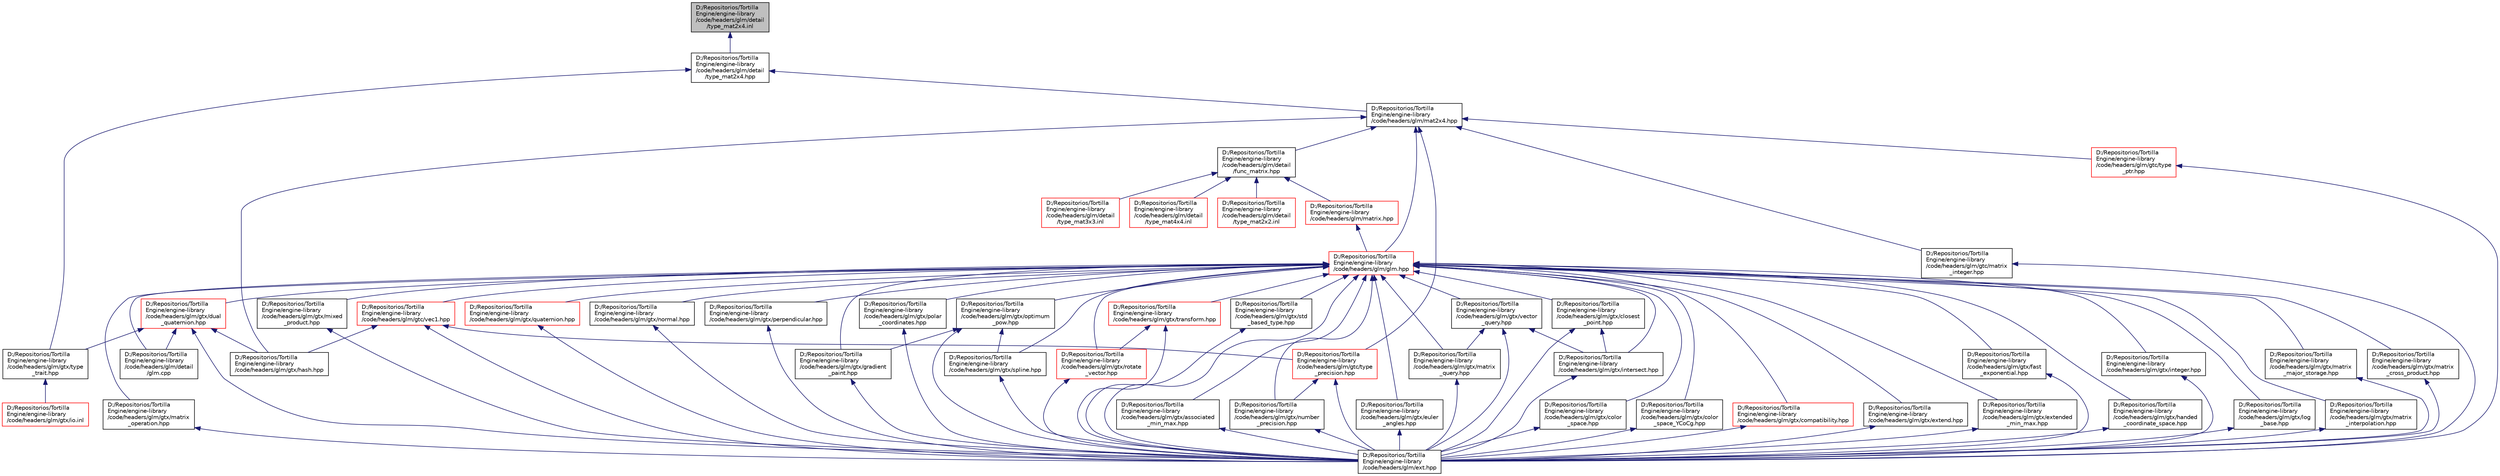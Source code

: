 digraph "D:/Repositorios/TortillaEngine/engine-library/code/headers/glm/detail/type_mat2x4.inl"
{
 // LATEX_PDF_SIZE
  edge [fontname="Helvetica",fontsize="10",labelfontname="Helvetica",labelfontsize="10"];
  node [fontname="Helvetica",fontsize="10",shape=record];
  Node1 [label="D:/Repositorios/Tortilla\lEngine/engine-library\l/code/headers/glm/detail\l/type_mat2x4.inl",height=0.2,width=0.4,color="black", fillcolor="grey75", style="filled", fontcolor="black",tooltip=" "];
  Node1 -> Node2 [dir="back",color="midnightblue",fontsize="10",style="solid",fontname="Helvetica"];
  Node2 [label="D:/Repositorios/Tortilla\lEngine/engine-library\l/code/headers/glm/detail\l/type_mat2x4.hpp",height=0.2,width=0.4,color="black", fillcolor="white", style="filled",URL="$type__mat2x4_8hpp.html",tooltip=" "];
  Node2 -> Node3 [dir="back",color="midnightblue",fontsize="10",style="solid",fontname="Helvetica"];
  Node3 [label="D:/Repositorios/Tortilla\lEngine/engine-library\l/code/headers/glm/mat2x4.hpp",height=0.2,width=0.4,color="black", fillcolor="white", style="filled",URL="$mat2x4_8hpp.html",tooltip=" "];
  Node3 -> Node4 [dir="back",color="midnightblue",fontsize="10",style="solid",fontname="Helvetica"];
  Node4 [label="D:/Repositorios/Tortilla\lEngine/engine-library\l/code/headers/glm/detail\l/func_matrix.hpp",height=0.2,width=0.4,color="black", fillcolor="white", style="filled",URL="$func__matrix_8hpp.html",tooltip=" "];
  Node4 -> Node5 [dir="back",color="midnightblue",fontsize="10",style="solid",fontname="Helvetica"];
  Node5 [label="D:/Repositorios/Tortilla\lEngine/engine-library\l/code/headers/glm/detail\l/type_mat2x2.inl",height=0.2,width=0.4,color="red", fillcolor="white", style="filled",URL="$type__mat2x2_8inl.html",tooltip=" "];
  Node4 -> Node94 [dir="back",color="midnightblue",fontsize="10",style="solid",fontname="Helvetica"];
  Node94 [label="D:/Repositorios/Tortilla\lEngine/engine-library\l/code/headers/glm/detail\l/type_mat3x3.inl",height=0.2,width=0.4,color="red", fillcolor="white", style="filled",URL="$type__mat3x3_8inl.html",tooltip=" "];
  Node4 -> Node103 [dir="back",color="midnightblue",fontsize="10",style="solid",fontname="Helvetica"];
  Node103 [label="D:/Repositorios/Tortilla\lEngine/engine-library\l/code/headers/glm/detail\l/type_mat4x4.inl",height=0.2,width=0.4,color="red", fillcolor="white", style="filled",URL="$type__mat4x4_8inl.html",tooltip=" "];
  Node4 -> Node107 [dir="back",color="midnightblue",fontsize="10",style="solid",fontname="Helvetica"];
  Node107 [label="D:/Repositorios/Tortilla\lEngine/engine-library\l/code/headers/glm/matrix.hpp",height=0.2,width=0.4,color="red", fillcolor="white", style="filled",URL="$matrix_8hpp.html",tooltip=" "];
  Node107 -> Node8 [dir="back",color="midnightblue",fontsize="10",style="solid",fontname="Helvetica"];
  Node8 [label="D:/Repositorios/Tortilla\lEngine/engine-library\l/code/headers/glm/glm.hpp",height=0.2,width=0.4,color="red", fillcolor="white", style="filled",URL="$glm_8hpp.html",tooltip=" "];
  Node8 -> Node9 [dir="back",color="midnightblue",fontsize="10",style="solid",fontname="Helvetica"];
  Node9 [label="D:/Repositorios/Tortilla\lEngine/engine-library\l/code/headers/glm/detail\l/glm.cpp",height=0.2,width=0.4,color="black", fillcolor="white", style="filled",URL="$glm_8cpp.html",tooltip=" "];
  Node8 -> Node10 [dir="back",color="midnightblue",fontsize="10",style="solid",fontname="Helvetica"];
  Node10 [label="D:/Repositorios/Tortilla\lEngine/engine-library\l/code/headers/glm/ext.hpp",height=0.2,width=0.4,color="black", fillcolor="white", style="filled",URL="$ext_8hpp.html",tooltip=" "];
  Node8 -> Node11 [dir="back",color="midnightblue",fontsize="10",style="solid",fontname="Helvetica"];
  Node11 [label="D:/Repositorios/Tortilla\lEngine/engine-library\l/code/headers/glm/gtc/vec1.hpp",height=0.2,width=0.4,color="red", fillcolor="white", style="filled",URL="$vec1_8hpp.html",tooltip=" "];
  Node11 -> Node12 [dir="back",color="midnightblue",fontsize="10",style="solid",fontname="Helvetica"];
  Node12 [label="D:/Repositorios/Tortilla\lEngine/engine-library\l/code/headers/glm/gtc/type\l_precision.hpp",height=0.2,width=0.4,color="red", fillcolor="white", style="filled",URL="$type__precision_8hpp.html",tooltip=" "];
  Node12 -> Node10 [dir="back",color="midnightblue",fontsize="10",style="solid",fontname="Helvetica"];
  Node12 -> Node14 [dir="back",color="midnightblue",fontsize="10",style="solid",fontname="Helvetica"];
  Node14 [label="D:/Repositorios/Tortilla\lEngine/engine-library\l/code/headers/glm/gtx/number\l_precision.hpp",height=0.2,width=0.4,color="black", fillcolor="white", style="filled",URL="$number__precision_8hpp.html",tooltip=" "];
  Node14 -> Node10 [dir="back",color="midnightblue",fontsize="10",style="solid",fontname="Helvetica"];
  Node11 -> Node10 [dir="back",color="midnightblue",fontsize="10",style="solid",fontname="Helvetica"];
  Node11 -> Node20 [dir="back",color="midnightblue",fontsize="10",style="solid",fontname="Helvetica"];
  Node20 [label="D:/Repositorios/Tortilla\lEngine/engine-library\l/code/headers/glm/gtx/hash.hpp",height=0.2,width=0.4,color="black", fillcolor="white", style="filled",URL="$hash_8hpp.html",tooltip=" "];
  Node8 -> Node22 [dir="back",color="midnightblue",fontsize="10",style="solid",fontname="Helvetica"];
  Node22 [label="D:/Repositorios/Tortilla\lEngine/engine-library\l/code/headers/glm/gtx/associated\l_min_max.hpp",height=0.2,width=0.4,color="black", fillcolor="white", style="filled",URL="$associated__min__max_8hpp.html",tooltip=" "];
  Node22 -> Node10 [dir="back",color="midnightblue",fontsize="10",style="solid",fontname="Helvetica"];
  Node8 -> Node23 [dir="back",color="midnightblue",fontsize="10",style="solid",fontname="Helvetica"];
  Node23 [label="D:/Repositorios/Tortilla\lEngine/engine-library\l/code/headers/glm/gtx/closest\l_point.hpp",height=0.2,width=0.4,color="black", fillcolor="white", style="filled",URL="$closest__point_8hpp.html",tooltip=" "];
  Node23 -> Node10 [dir="back",color="midnightblue",fontsize="10",style="solid",fontname="Helvetica"];
  Node23 -> Node24 [dir="back",color="midnightblue",fontsize="10",style="solid",fontname="Helvetica"];
  Node24 [label="D:/Repositorios/Tortilla\lEngine/engine-library\l/code/headers/glm/gtx/intersect.hpp",height=0.2,width=0.4,color="black", fillcolor="white", style="filled",URL="$intersect_8hpp.html",tooltip=" "];
  Node24 -> Node10 [dir="back",color="midnightblue",fontsize="10",style="solid",fontname="Helvetica"];
  Node8 -> Node25 [dir="back",color="midnightblue",fontsize="10",style="solid",fontname="Helvetica"];
  Node25 [label="D:/Repositorios/Tortilla\lEngine/engine-library\l/code/headers/glm/gtx/color\l_space.hpp",height=0.2,width=0.4,color="black", fillcolor="white", style="filled",URL="$gtx_2color__space_8hpp.html",tooltip=" "];
  Node25 -> Node10 [dir="back",color="midnightblue",fontsize="10",style="solid",fontname="Helvetica"];
  Node8 -> Node26 [dir="back",color="midnightblue",fontsize="10",style="solid",fontname="Helvetica"];
  Node26 [label="D:/Repositorios/Tortilla\lEngine/engine-library\l/code/headers/glm/gtx/color\l_space_YCoCg.hpp",height=0.2,width=0.4,color="black", fillcolor="white", style="filled",URL="$color__space___y_co_cg_8hpp.html",tooltip=" "];
  Node26 -> Node10 [dir="back",color="midnightblue",fontsize="10",style="solid",fontname="Helvetica"];
  Node8 -> Node27 [dir="back",color="midnightblue",fontsize="10",style="solid",fontname="Helvetica"];
  Node27 [label="D:/Repositorios/Tortilla\lEngine/engine-library\l/code/headers/glm/gtx/compatibility.hpp",height=0.2,width=0.4,color="red", fillcolor="white", style="filled",URL="$compatibility_8hpp.html",tooltip=" "];
  Node27 -> Node10 [dir="back",color="midnightblue",fontsize="10",style="solid",fontname="Helvetica"];
  Node8 -> Node30 [dir="back",color="midnightblue",fontsize="10",style="solid",fontname="Helvetica"];
  Node30 [label="D:/Repositorios/Tortilla\lEngine/engine-library\l/code/headers/glm/gtx/dual\l_quaternion.hpp",height=0.2,width=0.4,color="red", fillcolor="white", style="filled",URL="$dual__quaternion_8hpp.html",tooltip=" "];
  Node30 -> Node9 [dir="back",color="midnightblue",fontsize="10",style="solid",fontname="Helvetica"];
  Node30 -> Node10 [dir="back",color="midnightblue",fontsize="10",style="solid",fontname="Helvetica"];
  Node30 -> Node20 [dir="back",color="midnightblue",fontsize="10",style="solid",fontname="Helvetica"];
  Node30 -> Node31 [dir="back",color="midnightblue",fontsize="10",style="solid",fontname="Helvetica"];
  Node31 [label="D:/Repositorios/Tortilla\lEngine/engine-library\l/code/headers/glm/gtx/type\l_trait.hpp",height=0.2,width=0.4,color="black", fillcolor="white", style="filled",URL="$type__trait_8hpp.html",tooltip=" "];
  Node31 -> Node32 [dir="back",color="midnightblue",fontsize="10",style="solid",fontname="Helvetica"];
  Node32 [label="D:/Repositorios/Tortilla\lEngine/engine-library\l/code/headers/glm/gtx/io.inl",height=0.2,width=0.4,color="red", fillcolor="white", style="filled",URL="$io_8inl.html",tooltip=" "];
  Node8 -> Node29 [dir="back",color="midnightblue",fontsize="10",style="solid",fontname="Helvetica"];
  Node29 [label="D:/Repositorios/Tortilla\lEngine/engine-library\l/code/headers/glm/gtx/euler\l_angles.hpp",height=0.2,width=0.4,color="black", fillcolor="white", style="filled",URL="$euler__angles_8hpp.html",tooltip=" "];
  Node29 -> Node10 [dir="back",color="midnightblue",fontsize="10",style="solid",fontname="Helvetica"];
  Node8 -> Node34 [dir="back",color="midnightblue",fontsize="10",style="solid",fontname="Helvetica"];
  Node34 [label="D:/Repositorios/Tortilla\lEngine/engine-library\l/code/headers/glm/gtx/extend.hpp",height=0.2,width=0.4,color="black", fillcolor="white", style="filled",URL="$extend_8hpp.html",tooltip=" "];
  Node34 -> Node10 [dir="back",color="midnightblue",fontsize="10",style="solid",fontname="Helvetica"];
  Node8 -> Node35 [dir="back",color="midnightblue",fontsize="10",style="solid",fontname="Helvetica"];
  Node35 [label="D:/Repositorios/Tortilla\lEngine/engine-library\l/code/headers/glm/gtx/extended\l_min_max.hpp",height=0.2,width=0.4,color="black", fillcolor="white", style="filled",URL="$extended__min__max_8hpp.html",tooltip=" "];
  Node35 -> Node10 [dir="back",color="midnightblue",fontsize="10",style="solid",fontname="Helvetica"];
  Node8 -> Node36 [dir="back",color="midnightblue",fontsize="10",style="solid",fontname="Helvetica"];
  Node36 [label="D:/Repositorios/Tortilla\lEngine/engine-library\l/code/headers/glm/gtx/fast\l_exponential.hpp",height=0.2,width=0.4,color="black", fillcolor="white", style="filled",URL="$fast__exponential_8hpp.html",tooltip=" "];
  Node36 -> Node10 [dir="back",color="midnightblue",fontsize="10",style="solid",fontname="Helvetica"];
  Node8 -> Node37 [dir="back",color="midnightblue",fontsize="10",style="solid",fontname="Helvetica"];
  Node37 [label="D:/Repositorios/Tortilla\lEngine/engine-library\l/code/headers/glm/gtx/gradient\l_paint.hpp",height=0.2,width=0.4,color="black", fillcolor="white", style="filled",URL="$gradient__paint_8hpp.html",tooltip=" "];
  Node37 -> Node10 [dir="back",color="midnightblue",fontsize="10",style="solid",fontname="Helvetica"];
  Node8 -> Node38 [dir="back",color="midnightblue",fontsize="10",style="solid",fontname="Helvetica"];
  Node38 [label="D:/Repositorios/Tortilla\lEngine/engine-library\l/code/headers/glm/gtx/optimum\l_pow.hpp",height=0.2,width=0.4,color="black", fillcolor="white", style="filled",URL="$optimum__pow_8hpp.html",tooltip=" "];
  Node38 -> Node37 [dir="back",color="midnightblue",fontsize="10",style="solid",fontname="Helvetica"];
  Node38 -> Node10 [dir="back",color="midnightblue",fontsize="10",style="solid",fontname="Helvetica"];
  Node38 -> Node39 [dir="back",color="midnightblue",fontsize="10",style="solid",fontname="Helvetica"];
  Node39 [label="D:/Repositorios/Tortilla\lEngine/engine-library\l/code/headers/glm/gtx/spline.hpp",height=0.2,width=0.4,color="black", fillcolor="white", style="filled",URL="$spline_8hpp.html",tooltip=" "];
  Node39 -> Node10 [dir="back",color="midnightblue",fontsize="10",style="solid",fontname="Helvetica"];
  Node8 -> Node40 [dir="back",color="midnightblue",fontsize="10",style="solid",fontname="Helvetica"];
  Node40 [label="D:/Repositorios/Tortilla\lEngine/engine-library\l/code/headers/glm/gtx/handed\l_coordinate_space.hpp",height=0.2,width=0.4,color="black", fillcolor="white", style="filled",URL="$handed__coordinate__space_8hpp.html",tooltip=" "];
  Node40 -> Node10 [dir="back",color="midnightblue",fontsize="10",style="solid",fontname="Helvetica"];
  Node8 -> Node41 [dir="back",color="midnightblue",fontsize="10",style="solid",fontname="Helvetica"];
  Node41 [label="D:/Repositorios/Tortilla\lEngine/engine-library\l/code/headers/glm/gtx/integer.hpp",height=0.2,width=0.4,color="black", fillcolor="white", style="filled",URL="$gtx_2integer_8hpp.html",tooltip=" "];
  Node41 -> Node10 [dir="back",color="midnightblue",fontsize="10",style="solid",fontname="Helvetica"];
  Node8 -> Node24 [dir="back",color="midnightblue",fontsize="10",style="solid",fontname="Helvetica"];
  Node8 -> Node42 [dir="back",color="midnightblue",fontsize="10",style="solid",fontname="Helvetica"];
  Node42 [label="D:/Repositorios/Tortilla\lEngine/engine-library\l/code/headers/glm/gtx/vector\l_query.hpp",height=0.2,width=0.4,color="black", fillcolor="white", style="filled",URL="$vector__query_8hpp.html",tooltip=" "];
  Node42 -> Node24 [dir="back",color="midnightblue",fontsize="10",style="solid",fontname="Helvetica"];
  Node42 -> Node43 [dir="back",color="midnightblue",fontsize="10",style="solid",fontname="Helvetica"];
  Node43 [label="D:/Repositorios/Tortilla\lEngine/engine-library\l/code/headers/glm/gtx/matrix\l_query.hpp",height=0.2,width=0.4,color="black", fillcolor="white", style="filled",URL="$matrix__query_8hpp.html",tooltip=" "];
  Node43 -> Node10 [dir="back",color="midnightblue",fontsize="10",style="solid",fontname="Helvetica"];
  Node42 -> Node10 [dir="back",color="midnightblue",fontsize="10",style="solid",fontname="Helvetica"];
  Node8 -> Node44 [dir="back",color="midnightblue",fontsize="10",style="solid",fontname="Helvetica"];
  Node44 [label="D:/Repositorios/Tortilla\lEngine/engine-library\l/code/headers/glm/gtx/log\l_base.hpp",height=0.2,width=0.4,color="black", fillcolor="white", style="filled",URL="$log__base_8hpp.html",tooltip=" "];
  Node44 -> Node10 [dir="back",color="midnightblue",fontsize="10",style="solid",fontname="Helvetica"];
  Node8 -> Node45 [dir="back",color="midnightblue",fontsize="10",style="solid",fontname="Helvetica"];
  Node45 [label="D:/Repositorios/Tortilla\lEngine/engine-library\l/code/headers/glm/gtx/matrix\l_cross_product.hpp",height=0.2,width=0.4,color="black", fillcolor="white", style="filled",URL="$matrix__cross__product_8hpp.html",tooltip=" "];
  Node45 -> Node10 [dir="back",color="midnightblue",fontsize="10",style="solid",fontname="Helvetica"];
  Node8 -> Node46 [dir="back",color="midnightblue",fontsize="10",style="solid",fontname="Helvetica"];
  Node46 [label="D:/Repositorios/Tortilla\lEngine/engine-library\l/code/headers/glm/gtx/matrix\l_interpolation.hpp",height=0.2,width=0.4,color="black", fillcolor="white", style="filled",URL="$matrix__interpolation_8hpp.html",tooltip=" "];
  Node46 -> Node10 [dir="back",color="midnightblue",fontsize="10",style="solid",fontname="Helvetica"];
  Node8 -> Node47 [dir="back",color="midnightblue",fontsize="10",style="solid",fontname="Helvetica"];
  Node47 [label="D:/Repositorios/Tortilla\lEngine/engine-library\l/code/headers/glm/gtx/matrix\l_major_storage.hpp",height=0.2,width=0.4,color="black", fillcolor="white", style="filled",URL="$matrix__major__storage_8hpp.html",tooltip=" "];
  Node47 -> Node10 [dir="back",color="midnightblue",fontsize="10",style="solid",fontname="Helvetica"];
  Node8 -> Node48 [dir="back",color="midnightblue",fontsize="10",style="solid",fontname="Helvetica"];
  Node48 [label="D:/Repositorios/Tortilla\lEngine/engine-library\l/code/headers/glm/gtx/matrix\l_operation.hpp",height=0.2,width=0.4,color="black", fillcolor="white", style="filled",URL="$matrix__operation_8hpp.html",tooltip=" "];
  Node48 -> Node10 [dir="back",color="midnightblue",fontsize="10",style="solid",fontname="Helvetica"];
  Node8 -> Node43 [dir="back",color="midnightblue",fontsize="10",style="solid",fontname="Helvetica"];
  Node8 -> Node49 [dir="back",color="midnightblue",fontsize="10",style="solid",fontname="Helvetica"];
  Node49 [label="D:/Repositorios/Tortilla\lEngine/engine-library\l/code/headers/glm/gtx/mixed\l_product.hpp",height=0.2,width=0.4,color="black", fillcolor="white", style="filled",URL="$mixed__product_8hpp.html",tooltip=" "];
  Node49 -> Node10 [dir="back",color="midnightblue",fontsize="10",style="solid",fontname="Helvetica"];
  Node8 -> Node50 [dir="back",color="midnightblue",fontsize="10",style="solid",fontname="Helvetica"];
  Node50 [label="D:/Repositorios/Tortilla\lEngine/engine-library\l/code/headers/glm/gtx/quaternion.hpp",height=0.2,width=0.4,color="red", fillcolor="white", style="filled",URL="$gtx_2quaternion_8hpp.html",tooltip=" "];
  Node50 -> Node10 [dir="back",color="midnightblue",fontsize="10",style="solid",fontname="Helvetica"];
  Node8 -> Node53 [dir="back",color="midnightblue",fontsize="10",style="solid",fontname="Helvetica"];
  Node53 [label="D:/Repositorios/Tortilla\lEngine/engine-library\l/code/headers/glm/gtx/normal.hpp",height=0.2,width=0.4,color="black", fillcolor="white", style="filled",URL="$normal_8hpp.html",tooltip=" "];
  Node53 -> Node10 [dir="back",color="midnightblue",fontsize="10",style="solid",fontname="Helvetica"];
  Node8 -> Node14 [dir="back",color="midnightblue",fontsize="10",style="solid",fontname="Helvetica"];
  Node8 -> Node54 [dir="back",color="midnightblue",fontsize="10",style="solid",fontname="Helvetica"];
  Node54 [label="D:/Repositorios/Tortilla\lEngine/engine-library\l/code/headers/glm/gtx/perpendicular.hpp",height=0.2,width=0.4,color="black", fillcolor="white", style="filled",URL="$perpendicular_8hpp.html",tooltip=" "];
  Node54 -> Node10 [dir="back",color="midnightblue",fontsize="10",style="solid",fontname="Helvetica"];
  Node8 -> Node55 [dir="back",color="midnightblue",fontsize="10",style="solid",fontname="Helvetica"];
  Node55 [label="D:/Repositorios/Tortilla\lEngine/engine-library\l/code/headers/glm/gtx/polar\l_coordinates.hpp",height=0.2,width=0.4,color="black", fillcolor="white", style="filled",URL="$polar__coordinates_8hpp.html",tooltip=" "];
  Node55 -> Node10 [dir="back",color="midnightblue",fontsize="10",style="solid",fontname="Helvetica"];
  Node8 -> Node56 [dir="back",color="midnightblue",fontsize="10",style="solid",fontname="Helvetica"];
  Node56 [label="D:/Repositorios/Tortilla\lEngine/engine-library\l/code/headers/glm/gtx/rotate\l_vector.hpp",height=0.2,width=0.4,color="red", fillcolor="white", style="filled",URL="$rotate__vector_8hpp.html",tooltip=" "];
  Node56 -> Node10 [dir="back",color="midnightblue",fontsize="10",style="solid",fontname="Helvetica"];
  Node8 -> Node57 [dir="back",color="midnightblue",fontsize="10",style="solid",fontname="Helvetica"];
  Node57 [label="D:/Repositorios/Tortilla\lEngine/engine-library\l/code/headers/glm/gtx/transform.hpp",height=0.2,width=0.4,color="red", fillcolor="white", style="filled",URL="$transform_8hpp.html",tooltip=" "];
  Node57 -> Node56 [dir="back",color="midnightblue",fontsize="10",style="solid",fontname="Helvetica"];
  Node57 -> Node10 [dir="back",color="midnightblue",fontsize="10",style="solid",fontname="Helvetica"];
  Node8 -> Node39 [dir="back",color="midnightblue",fontsize="10",style="solid",fontname="Helvetica"];
  Node8 -> Node59 [dir="back",color="midnightblue",fontsize="10",style="solid",fontname="Helvetica"];
  Node59 [label="D:/Repositorios/Tortilla\lEngine/engine-library\l/code/headers/glm/gtx/std\l_based_type.hpp",height=0.2,width=0.4,color="black", fillcolor="white", style="filled",URL="$std__based__type_8hpp.html",tooltip=" "];
  Node59 -> Node10 [dir="back",color="midnightblue",fontsize="10",style="solid",fontname="Helvetica"];
  Node3 -> Node8 [dir="back",color="midnightblue",fontsize="10",style="solid",fontname="Helvetica"];
  Node3 -> Node90 [dir="back",color="midnightblue",fontsize="10",style="solid",fontname="Helvetica"];
  Node90 [label="D:/Repositorios/Tortilla\lEngine/engine-library\l/code/headers/glm/gtc/matrix\l_integer.hpp",height=0.2,width=0.4,color="black", fillcolor="white", style="filled",URL="$matrix__integer_8hpp.html",tooltip=" "];
  Node90 -> Node10 [dir="back",color="midnightblue",fontsize="10",style="solid",fontname="Helvetica"];
  Node3 -> Node12 [dir="back",color="midnightblue",fontsize="10",style="solid",fontname="Helvetica"];
  Node3 -> Node92 [dir="back",color="midnightblue",fontsize="10",style="solid",fontname="Helvetica"];
  Node92 [label="D:/Repositorios/Tortilla\lEngine/engine-library\l/code/headers/glm/gtc/type\l_ptr.hpp",height=0.2,width=0.4,color="red", fillcolor="white", style="filled",URL="$type__ptr_8hpp.html",tooltip=" "];
  Node92 -> Node10 [dir="back",color="midnightblue",fontsize="10",style="solid",fontname="Helvetica"];
  Node3 -> Node20 [dir="back",color="midnightblue",fontsize="10",style="solid",fontname="Helvetica"];
  Node2 -> Node31 [dir="back",color="midnightblue",fontsize="10",style="solid",fontname="Helvetica"];
}
